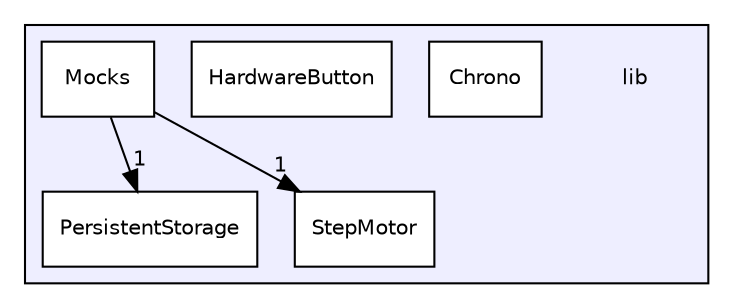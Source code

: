 digraph "/home/koray/Documents/PlatformIO/Projects/Dose/Dose/lib" {
  compound=true
  node [ fontsize="10", fontname="Helvetica"];
  edge [ labelfontsize="10", labelfontname="Helvetica"];
  subgraph clusterdir_97aefd0d527b934f1d99a682da8fe6a9 {
    graph [ bgcolor="#eeeeff", pencolor="black", label="" URL="dir_97aefd0d527b934f1d99a682da8fe6a9.html"];
    dir_97aefd0d527b934f1d99a682da8fe6a9 [shape=plaintext label="lib"];
    dir_7790737b37010f06583abd9728eefd35 [shape=box label="Chrono" color="black" fillcolor="white" style="filled" URL="dir_7790737b37010f06583abd9728eefd35.html"];
    dir_db9d5dc6a843c2dbdbb6e54ba09d4007 [shape=box label="HardwareButton" color="black" fillcolor="white" style="filled" URL="dir_db9d5dc6a843c2dbdbb6e54ba09d4007.html"];
    dir_5fbf237877d3f18ddd53d9d6f6848b15 [shape=box label="Mocks" color="black" fillcolor="white" style="filled" URL="dir_5fbf237877d3f18ddd53d9d6f6848b15.html"];
    dir_daee5f165b59fdb1155de5a098cc1022 [shape=box label="PersistentStorage" color="black" fillcolor="white" style="filled" URL="dir_daee5f165b59fdb1155de5a098cc1022.html"];
    dir_1c136afa0f79c89ed15be5fcff3fa696 [shape=box label="StepMotor" color="black" fillcolor="white" style="filled" URL="dir_1c136afa0f79c89ed15be5fcff3fa696.html"];
  }
  dir_5fbf237877d3f18ddd53d9d6f6848b15->dir_1c136afa0f79c89ed15be5fcff3fa696 [headlabel="1", labeldistance=1.5 headhref="dir_000004_000006.html"];
  dir_5fbf237877d3f18ddd53d9d6f6848b15->dir_daee5f165b59fdb1155de5a098cc1022 [headlabel="1", labeldistance=1.5 headhref="dir_000004_000005.html"];
}
